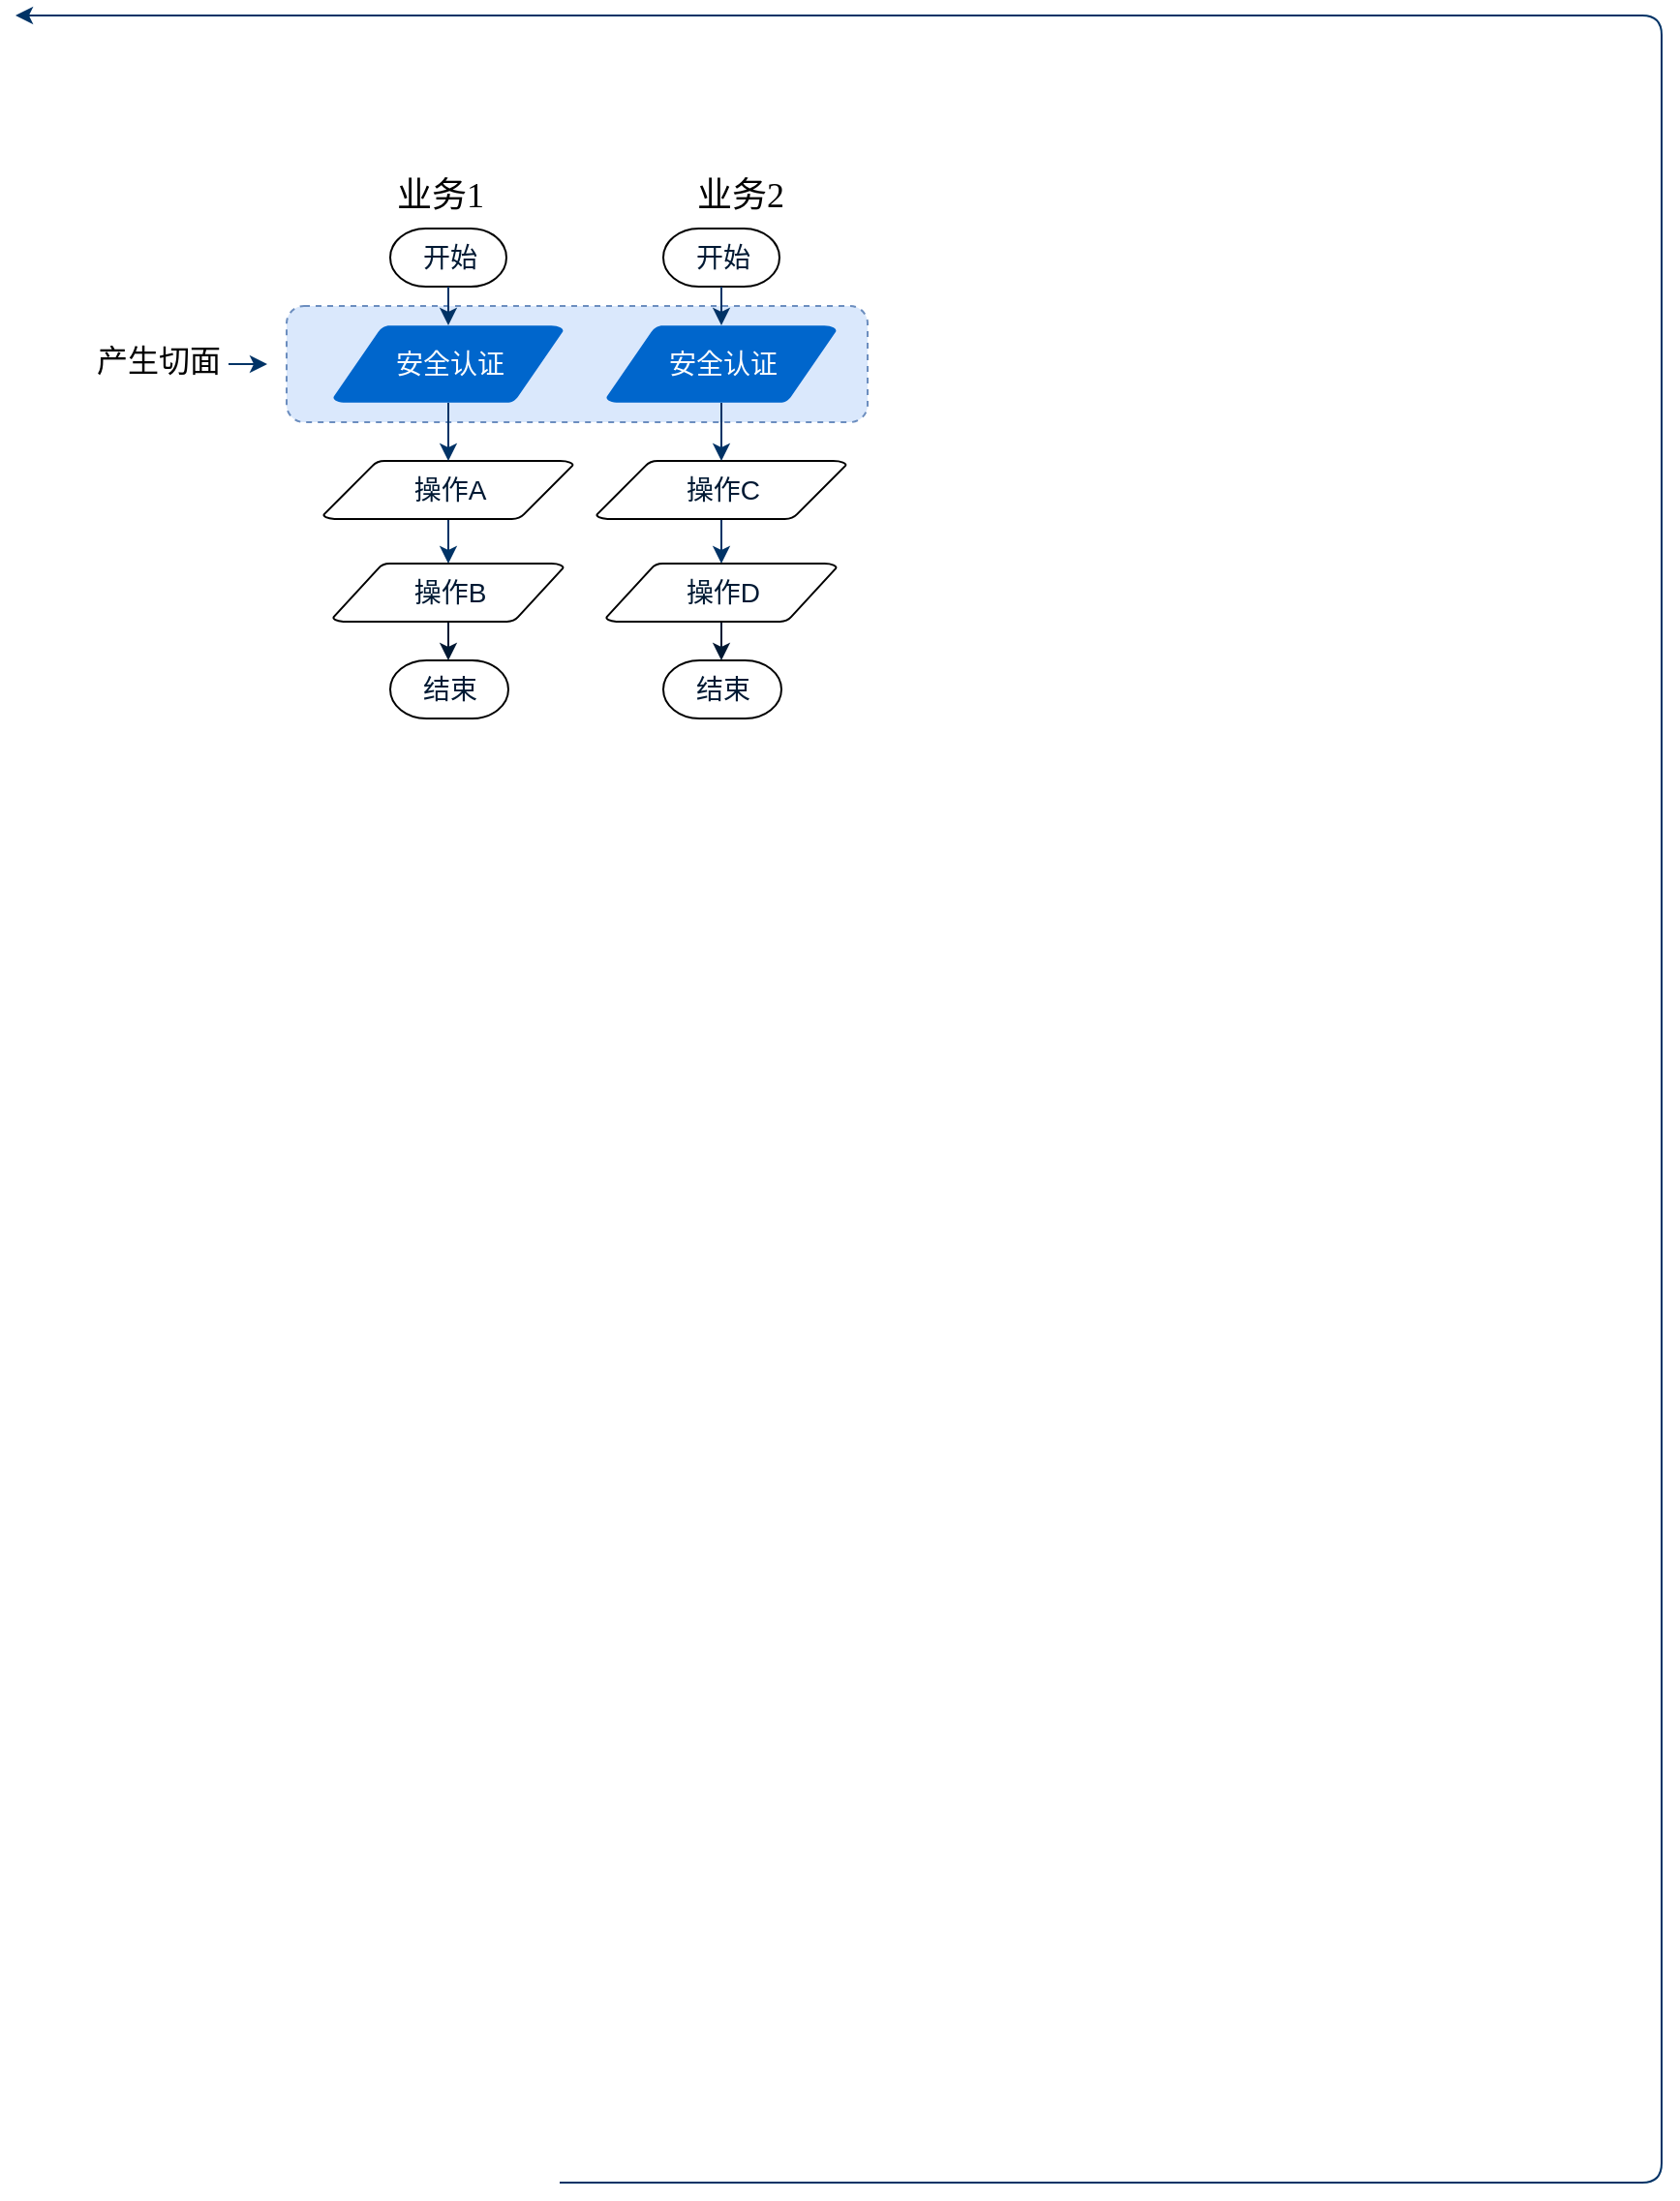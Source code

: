 <mxfile version="12.0.3" type="github" pages="1"><diagram id="6a731a19-8d31-9384-78a2-239565b7b9f0" name="Page-1"><mxGraphModel dx="1024" dy="535" grid="0" gridSize="10" guides="1" tooltips="1" connect="1" arrows="1" fold="1" page="1" pageScale="1" pageWidth="1169" pageHeight="827" background="#ffffff" math="0" shadow="0"><root><mxCell id="0"/><mxCell id="1" parent="0"/><mxCell id="1Lo9EbnBz1T0oYEjsx9V-86" value="" style="endArrow=classic;html=1;strokeColor=#003366;fontFamily=Tahoma;fontSize=14;fontColor=#FFFFFF;" edge="1" parent="1"><mxGeometry width="50" height="50" relative="1" as="geometry"><mxPoint x="210" y="180" as="sourcePoint"/><mxPoint x="230" y="180" as="targetPoint"/></mxGeometry></mxCell><mxCell id="1Lo9EbnBz1T0oYEjsx9V-81" value="" style="rounded=1;whiteSpace=wrap;html=1;fillColor=#dae8fc;strokeColor=#6c8ebf;dashed=1;perimeterSpacing=0;fontSize=14;" vertex="1" parent="1"><mxGeometry x="240" y="150" width="300" height="60" as="geometry"/></mxCell><mxCell id="2" value="开始" style="shape=mxgraph.flowchart.terminator;fillColor=#FFFFFF;strokeColor=#000000;strokeWidth=1;gradientColor=none;gradientDirection=north;fontColor=#001933;fontStyle=0;html=1;fontSize=14;" parent="1" vertex="1"><mxGeometry x="293.5" y="110" width="60" height="30" as="geometry"/></mxCell><mxCell id="3" value="安全认证" style="shape=mxgraph.flowchart.data;fillColor=#0066CC;strokeColor=none;strokeWidth=2;gradientColor=none;gradientDirection=north;fontColor=#FFFFFF;fontStyle=0;html=1;fontSize=14;" parent="1" vertex="1"><mxGeometry x="264" y="160" width="119" height="40" as="geometry"/></mxCell><mxCell id="1Lo9EbnBz1T0oYEjsx9V-70" style="edgeStyle=orthogonalEdgeStyle;rounded=0;orthogonalLoop=1;jettySize=auto;html=1;exitX=0.5;exitY=1;exitDx=0;exitDy=0;exitPerimeter=0;entryX=0.5;entryY=0;entryDx=0;entryDy=0;entryPerimeter=0;strokeColor=#003366;fontSize=14;" edge="1" parent="1" source="5" target="1Lo9EbnBz1T0oYEjsx9V-66"><mxGeometry relative="1" as="geometry"/></mxCell><mxCell id="5" value="操作A" style="shape=mxgraph.flowchart.data;fillColor=#FFFFFF;strokeColor=#000000;strokeWidth=1;gradientColor=none;gradientDirection=north;fontColor=#001933;fontStyle=0;html=1;fontSize=14;" parent="1" vertex="1"><mxGeometry x="259" y="230" width="129" height="30" as="geometry"/></mxCell><mxCell id="7" style="fontColor=#001933;fontStyle=1;strokeColor=#003366;strokeWidth=1;html=1;fontSize=14;" parent="1" source="2" target="3" edge="1"><mxGeometry relative="1" as="geometry"/></mxCell><mxCell id="8" style="fontColor=#001933;fontStyle=1;strokeColor=#003366;strokeWidth=1;html=1;fontSize=14;" parent="1" source="3" target="5" edge="1"><mxGeometry relative="1" as="geometry"/></mxCell><mxCell id="40" value="结束" style="shape=mxgraph.flowchart.terminator;fillColor=#FFFFFF;strokeColor=#000000;strokeWidth=1;gradientColor=none;gradientDirection=north;fontColor=#001933;fontStyle=0;html=1;fontSize=14;" parent="1" vertex="1"><mxGeometry x="293.5" y="333" width="61" height="30" as="geometry"/></mxCell><mxCell id="45" value="" style="edgeStyle=elbowEdgeStyle;elbow=horizontal;exitX=1;exitY=0.5;exitPerimeter=0;entryX=0.905;entryY=0.5;entryPerimeter=0;fontColor=#001933;fontStyle=1;strokeColor=#003366;strokeWidth=1;html=1;" parent="1" target="34" edge="1"><mxGeometry width="100" height="100" as="geometry"><mxPoint x="381" y="1119" as="sourcePoint"/><mxPoint x="100" as="targetPoint"/><Array as="points"><mxPoint x="950" y="1320"/></Array></mxGeometry></mxCell><mxCell id="1Lo9EbnBz1T0oYEjsx9V-71" style="edgeStyle=orthogonalEdgeStyle;rounded=0;orthogonalLoop=1;jettySize=auto;html=1;exitX=0.5;exitY=1;exitDx=0;exitDy=0;exitPerimeter=0;strokeColor=#001933;fontSize=14;" edge="1" parent="1" source="1Lo9EbnBz1T0oYEjsx9V-66" target="40"><mxGeometry relative="1" as="geometry"/></mxCell><mxCell id="1Lo9EbnBz1T0oYEjsx9V-66" value="操作B" style="shape=mxgraph.flowchart.data;fillColor=#FFFFFF;strokeColor=#000000;strokeWidth=1;gradientColor=none;gradientDirection=north;fontColor=#001933;fontStyle=0;html=1;fontSize=14;" vertex="1" parent="1"><mxGeometry x="264" y="283" width="119" height="30" as="geometry"/></mxCell><mxCell id="1Lo9EbnBz1T0oYEjsx9V-72" value="开始" style="shape=mxgraph.flowchart.terminator;fillColor=#FFFFFF;strokeColor=#000000;strokeWidth=1;gradientColor=none;gradientDirection=north;fontColor=#001933;fontStyle=0;html=1;fontSize=14;" vertex="1" parent="1"><mxGeometry x="434.5" y="110" width="60" height="30" as="geometry"/></mxCell><mxCell id="1Lo9EbnBz1T0oYEjsx9V-73" value="&lt;font color=&quot;#ffffff&quot; style=&quot;font-size: 14px;&quot;&gt;安全认证&lt;/font&gt;" style="shape=mxgraph.flowchart.data;fillColor=#0066CC;strokeColor=none;strokeWidth=2;gradientColor=none;gradientDirection=north;fontColor=#001933;fontStyle=0;html=1;fontSize=14;" vertex="1" parent="1"><mxGeometry x="405" y="160" width="119" height="40" as="geometry"/></mxCell><mxCell id="1Lo9EbnBz1T0oYEjsx9V-74" style="edgeStyle=orthogonalEdgeStyle;rounded=0;orthogonalLoop=1;jettySize=auto;html=1;exitX=0.5;exitY=1;exitDx=0;exitDy=0;exitPerimeter=0;entryX=0.5;entryY=0;entryDx=0;entryDy=0;entryPerimeter=0;strokeColor=#003366;fontSize=14;" edge="1" parent="1" source="1Lo9EbnBz1T0oYEjsx9V-75" target="1Lo9EbnBz1T0oYEjsx9V-80"><mxGeometry relative="1" as="geometry"/></mxCell><mxCell id="1Lo9EbnBz1T0oYEjsx9V-75" value="操作C" style="shape=mxgraph.flowchart.data;fillColor=#FFFFFF;strokeColor=#000000;strokeWidth=1;gradientColor=none;gradientDirection=north;fontColor=#001933;fontStyle=0;html=1;fontSize=14;" vertex="1" parent="1"><mxGeometry x="400" y="230" width="129" height="30" as="geometry"/></mxCell><mxCell id="1Lo9EbnBz1T0oYEjsx9V-76" style="fontColor=#001933;fontStyle=1;strokeColor=#003366;strokeWidth=1;html=1;fontSize=14;" edge="1" parent="1" source="1Lo9EbnBz1T0oYEjsx9V-72" target="1Lo9EbnBz1T0oYEjsx9V-73"><mxGeometry relative="1" as="geometry"/></mxCell><mxCell id="1Lo9EbnBz1T0oYEjsx9V-77" style="fontColor=#001933;fontStyle=1;strokeColor=#003366;strokeWidth=1;html=1;fontSize=14;" edge="1" parent="1" source="1Lo9EbnBz1T0oYEjsx9V-73" target="1Lo9EbnBz1T0oYEjsx9V-75"><mxGeometry relative="1" as="geometry"/></mxCell><mxCell id="1Lo9EbnBz1T0oYEjsx9V-78" value="结束" style="shape=mxgraph.flowchart.terminator;fillColor=#FFFFFF;strokeColor=#000000;strokeWidth=1;gradientColor=none;gradientDirection=north;fontColor=#001933;fontStyle=0;html=1;fontSize=14;" vertex="1" parent="1"><mxGeometry x="434.5" y="333" width="61" height="30" as="geometry"/></mxCell><mxCell id="1Lo9EbnBz1T0oYEjsx9V-79" style="edgeStyle=orthogonalEdgeStyle;rounded=0;orthogonalLoop=1;jettySize=auto;html=1;exitX=0.5;exitY=1;exitDx=0;exitDy=0;exitPerimeter=0;strokeColor=#001933;fontSize=14;" edge="1" parent="1" source="1Lo9EbnBz1T0oYEjsx9V-80" target="1Lo9EbnBz1T0oYEjsx9V-78"><mxGeometry relative="1" as="geometry"/></mxCell><mxCell id="1Lo9EbnBz1T0oYEjsx9V-80" value="操作D" style="shape=mxgraph.flowchart.data;fillColor=#FFFFFF;strokeColor=#000000;strokeWidth=1;gradientColor=none;gradientDirection=north;fontColor=#001933;fontStyle=0;html=1;fontSize=14;" vertex="1" parent="1"><mxGeometry x="405" y="283" width="119" height="30" as="geometry"/></mxCell><mxCell id="1Lo9EbnBz1T0oYEjsx9V-82" value="&lt;font color=&quot;#000000&quot; style=&quot;font-size: 18px&quot;&gt;业务1&lt;/font&gt;" style="text;html=1;resizable=0;points=[];autosize=1;align=left;verticalAlign=top;spacingTop=-4;fontColor=#FFFFFF;fontFamily=Tahoma;" vertex="1" parent="1"><mxGeometry x="294.5" y="80" width="60" height="20" as="geometry"/></mxCell><mxCell id="1Lo9EbnBz1T0oYEjsx9V-83" value="&lt;font color=&quot;#000000&quot; style=&quot;font-size: 18px&quot;&gt;业务2&lt;/font&gt;" style="text;html=1;resizable=0;points=[];autosize=1;align=left;verticalAlign=top;spacingTop=-4;fontColor=#FFFFFF;fontFamily=Tahoma;" vertex="1" parent="1"><mxGeometry x="450" y="80" width="60" height="20" as="geometry"/></mxCell><mxCell id="1Lo9EbnBz1T0oYEjsx9V-88" value="&lt;font color=&quot;#000000&quot; style=&quot;font-size: 16px;&quot;&gt;产生切面&lt;/font&gt;" style="text;html=1;resizable=0;points=[];autosize=1;align=left;verticalAlign=top;spacingTop=-4;fontSize=16;fontFamily=Tahoma;fontColor=#FFFFFF;" vertex="1" parent="1"><mxGeometry x="140" y="166" width="70" height="20" as="geometry"/></mxCell></root></mxGraphModel></diagram></mxfile>